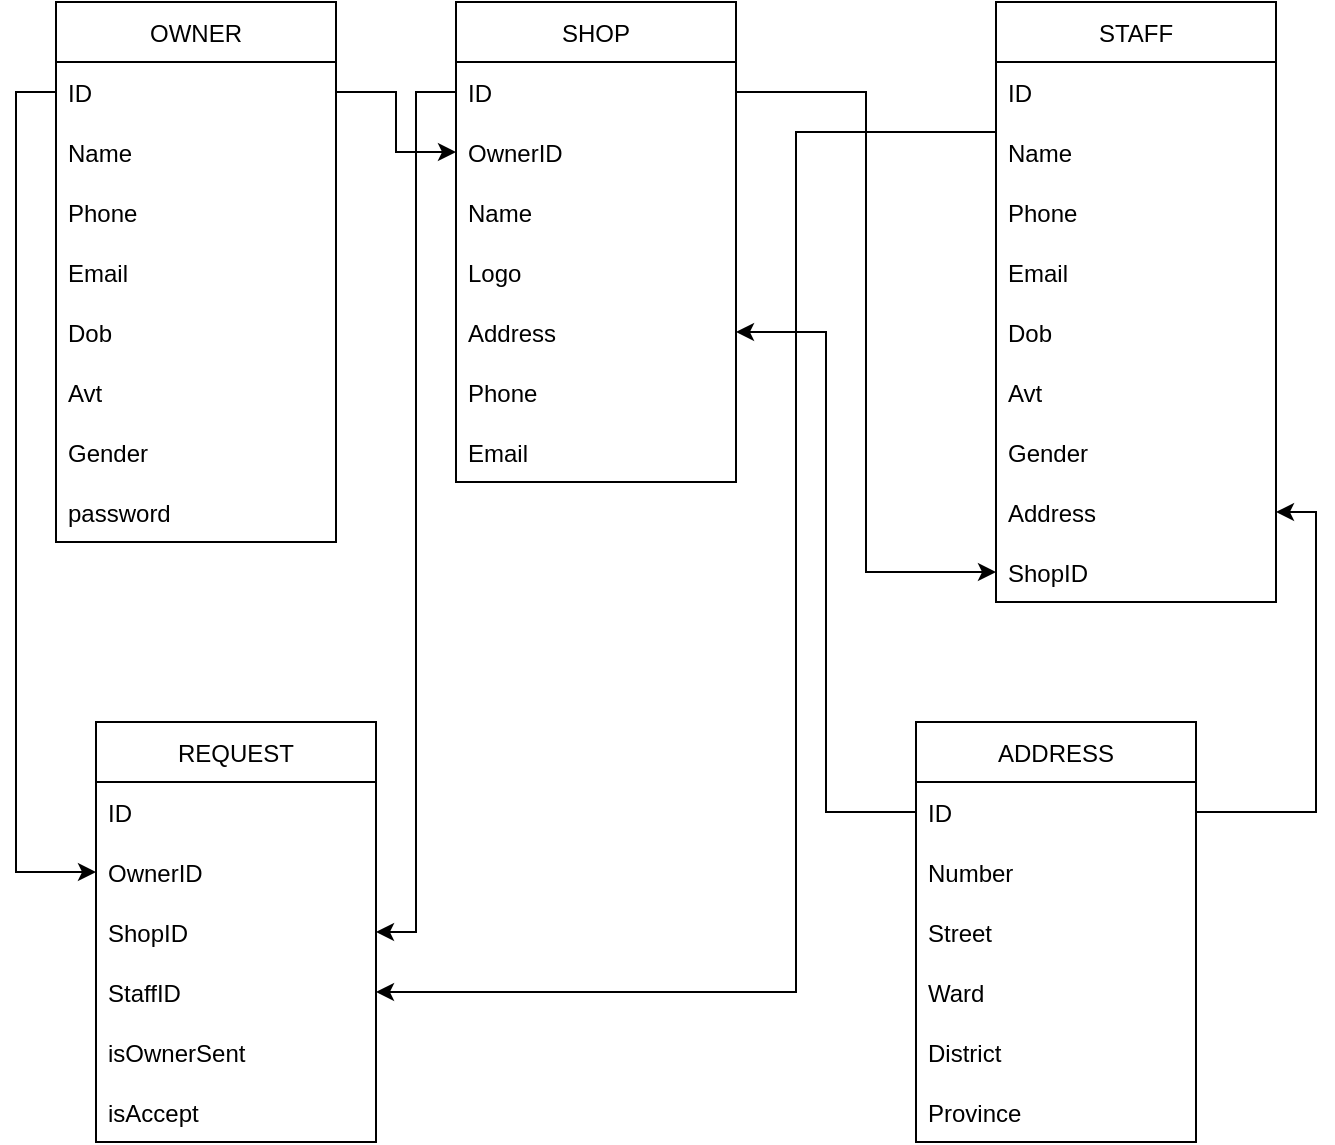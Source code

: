 <mxfile version="20.0.4" type="github" pages="2">
  <diagram id="JUxt1O2kc_LU5nAj6mKD" name="Page-1">
    <mxGraphModel dx="1038" dy="481" grid="1" gridSize="10" guides="1" tooltips="1" connect="1" arrows="1" fold="1" page="1" pageScale="1" pageWidth="850" pageHeight="1100" math="0" shadow="0">
      <root>
        <mxCell id="0" />
        <mxCell id="1" parent="0" />
        <mxCell id="y7rRm6X_nXGNwZFlBigh-1" value="OWNER" style="swimlane;fontStyle=0;childLayout=stackLayout;horizontal=1;startSize=30;horizontalStack=0;resizeParent=1;resizeParentMax=0;resizeLast=0;collapsible=1;marginBottom=0;" parent="1" vertex="1">
          <mxGeometry x="80" y="70" width="140" height="270" as="geometry" />
        </mxCell>
        <mxCell id="y7rRm6X_nXGNwZFlBigh-2" value="ID" style="text;strokeColor=none;fillColor=none;align=left;verticalAlign=middle;spacingLeft=4;spacingRight=4;overflow=hidden;points=[[0,0.5],[1,0.5]];portConstraint=eastwest;rotatable=0;" parent="y7rRm6X_nXGNwZFlBigh-1" vertex="1">
          <mxGeometry y="30" width="140" height="30" as="geometry" />
        </mxCell>
        <mxCell id="y7rRm6X_nXGNwZFlBigh-3" value="Name" style="text;strokeColor=none;fillColor=none;align=left;verticalAlign=middle;spacingLeft=4;spacingRight=4;overflow=hidden;points=[[0,0.5],[1,0.5]];portConstraint=eastwest;rotatable=0;" parent="y7rRm6X_nXGNwZFlBigh-1" vertex="1">
          <mxGeometry y="60" width="140" height="30" as="geometry" />
        </mxCell>
        <mxCell id="y7rRm6X_nXGNwZFlBigh-4" value="Phone" style="text;strokeColor=none;fillColor=none;align=left;verticalAlign=middle;spacingLeft=4;spacingRight=4;overflow=hidden;points=[[0,0.5],[1,0.5]];portConstraint=eastwest;rotatable=0;" parent="y7rRm6X_nXGNwZFlBigh-1" vertex="1">
          <mxGeometry y="90" width="140" height="30" as="geometry" />
        </mxCell>
        <mxCell id="y7rRm6X_nXGNwZFlBigh-8" value="Email" style="text;strokeColor=none;fillColor=none;align=left;verticalAlign=middle;spacingLeft=4;spacingRight=4;overflow=hidden;points=[[0,0.5],[1,0.5]];portConstraint=eastwest;rotatable=0;" parent="y7rRm6X_nXGNwZFlBigh-1" vertex="1">
          <mxGeometry y="120" width="140" height="30" as="geometry" />
        </mxCell>
        <mxCell id="y7rRm6X_nXGNwZFlBigh-7" value="Dob" style="text;strokeColor=none;fillColor=none;align=left;verticalAlign=middle;spacingLeft=4;spacingRight=4;overflow=hidden;points=[[0,0.5],[1,0.5]];portConstraint=eastwest;rotatable=0;" parent="y7rRm6X_nXGNwZFlBigh-1" vertex="1">
          <mxGeometry y="150" width="140" height="30" as="geometry" />
        </mxCell>
        <mxCell id="y7rRm6X_nXGNwZFlBigh-6" value="Avt" style="text;strokeColor=none;fillColor=none;align=left;verticalAlign=middle;spacingLeft=4;spacingRight=4;overflow=hidden;points=[[0,0.5],[1,0.5]];portConstraint=eastwest;rotatable=0;" parent="y7rRm6X_nXGNwZFlBigh-1" vertex="1">
          <mxGeometry y="180" width="140" height="30" as="geometry" />
        </mxCell>
        <mxCell id="y7rRm6X_nXGNwZFlBigh-5" value="Gender" style="text;strokeColor=none;fillColor=none;align=left;verticalAlign=middle;spacingLeft=4;spacingRight=4;overflow=hidden;points=[[0,0.5],[1,0.5]];portConstraint=eastwest;rotatable=0;" parent="y7rRm6X_nXGNwZFlBigh-1" vertex="1">
          <mxGeometry y="210" width="140" height="30" as="geometry" />
        </mxCell>
        <mxCell id="xCAFYzhmPHi7iPAc88Ck-2" value="password" style="text;strokeColor=none;fillColor=none;align=left;verticalAlign=middle;spacingLeft=4;spacingRight=4;overflow=hidden;points=[[0,0.5],[1,0.5]];portConstraint=eastwest;rotatable=0;" vertex="1" parent="y7rRm6X_nXGNwZFlBigh-1">
          <mxGeometry y="240" width="140" height="30" as="geometry" />
        </mxCell>
        <mxCell id="y7rRm6X_nXGNwZFlBigh-9" value="SHOP" style="swimlane;fontStyle=0;childLayout=stackLayout;horizontal=1;startSize=30;horizontalStack=0;resizeParent=1;resizeParentMax=0;resizeLast=0;collapsible=1;marginBottom=0;" parent="1" vertex="1">
          <mxGeometry x="280" y="70" width="140" height="240" as="geometry" />
        </mxCell>
        <mxCell id="y7rRm6X_nXGNwZFlBigh-10" value="ID" style="text;strokeColor=none;fillColor=none;align=left;verticalAlign=middle;spacingLeft=4;spacingRight=4;overflow=hidden;points=[[0,0.5],[1,0.5]];portConstraint=eastwest;rotatable=0;" parent="y7rRm6X_nXGNwZFlBigh-9" vertex="1">
          <mxGeometry y="30" width="140" height="30" as="geometry" />
        </mxCell>
        <mxCell id="y7rRm6X_nXGNwZFlBigh-11" value="OwnerID" style="text;strokeColor=none;fillColor=none;align=left;verticalAlign=middle;spacingLeft=4;spacingRight=4;overflow=hidden;points=[[0,0.5],[1,0.5]];portConstraint=eastwest;rotatable=0;" parent="y7rRm6X_nXGNwZFlBigh-9" vertex="1">
          <mxGeometry y="60" width="140" height="30" as="geometry" />
        </mxCell>
        <mxCell id="y7rRm6X_nXGNwZFlBigh-12" value="Name" style="text;strokeColor=none;fillColor=none;align=left;verticalAlign=middle;spacingLeft=4;spacingRight=4;overflow=hidden;points=[[0,0.5],[1,0.5]];portConstraint=eastwest;rotatable=0;" parent="y7rRm6X_nXGNwZFlBigh-9" vertex="1">
          <mxGeometry y="90" width="140" height="30" as="geometry" />
        </mxCell>
        <mxCell id="y7rRm6X_nXGNwZFlBigh-16" value="Logo" style="text;strokeColor=none;fillColor=none;align=left;verticalAlign=middle;spacingLeft=4;spacingRight=4;overflow=hidden;points=[[0,0.5],[1,0.5]];portConstraint=eastwest;rotatable=0;" parent="y7rRm6X_nXGNwZFlBigh-9" vertex="1">
          <mxGeometry y="120" width="140" height="30" as="geometry" />
        </mxCell>
        <mxCell id="y7rRm6X_nXGNwZFlBigh-15" value="Address" style="text;strokeColor=none;fillColor=none;align=left;verticalAlign=middle;spacingLeft=4;spacingRight=4;overflow=hidden;points=[[0,0.5],[1,0.5]];portConstraint=eastwest;rotatable=0;" parent="y7rRm6X_nXGNwZFlBigh-9" vertex="1">
          <mxGeometry y="150" width="140" height="30" as="geometry" />
        </mxCell>
        <mxCell id="y7rRm6X_nXGNwZFlBigh-14" value="Phone" style="text;strokeColor=none;fillColor=none;align=left;verticalAlign=middle;spacingLeft=4;spacingRight=4;overflow=hidden;points=[[0,0.5],[1,0.5]];portConstraint=eastwest;rotatable=0;" parent="y7rRm6X_nXGNwZFlBigh-9" vertex="1">
          <mxGeometry y="180" width="140" height="30" as="geometry" />
        </mxCell>
        <mxCell id="y7rRm6X_nXGNwZFlBigh-13" value="Email" style="text;strokeColor=none;fillColor=none;align=left;verticalAlign=middle;spacingLeft=4;spacingRight=4;overflow=hidden;points=[[0,0.5],[1,0.5]];portConstraint=eastwest;rotatable=0;" parent="y7rRm6X_nXGNwZFlBigh-9" vertex="1">
          <mxGeometry y="210" width="140" height="30" as="geometry" />
        </mxCell>
        <mxCell id="y7rRm6X_nXGNwZFlBigh-21" value="STAFF" style="swimlane;fontStyle=0;childLayout=stackLayout;horizontal=1;startSize=30;horizontalStack=0;resizeParent=1;resizeParentMax=0;resizeLast=0;collapsible=1;marginBottom=0;" parent="1" vertex="1">
          <mxGeometry x="550" y="70" width="140" height="300" as="geometry" />
        </mxCell>
        <mxCell id="y7rRm6X_nXGNwZFlBigh-22" value="ID" style="text;strokeColor=none;fillColor=none;align=left;verticalAlign=middle;spacingLeft=4;spacingRight=4;overflow=hidden;points=[[0,0.5],[1,0.5]];portConstraint=eastwest;rotatable=0;" parent="y7rRm6X_nXGNwZFlBigh-21" vertex="1">
          <mxGeometry y="30" width="140" height="30" as="geometry" />
        </mxCell>
        <mxCell id="y7rRm6X_nXGNwZFlBigh-23" value="Name" style="text;strokeColor=none;fillColor=none;align=left;verticalAlign=middle;spacingLeft=4;spacingRight=4;overflow=hidden;points=[[0,0.5],[1,0.5]];portConstraint=eastwest;rotatable=0;" parent="y7rRm6X_nXGNwZFlBigh-21" vertex="1">
          <mxGeometry y="60" width="140" height="30" as="geometry" />
        </mxCell>
        <mxCell id="y7rRm6X_nXGNwZFlBigh-24" value="Phone" style="text;strokeColor=none;fillColor=none;align=left;verticalAlign=middle;spacingLeft=4;spacingRight=4;overflow=hidden;points=[[0,0.5],[1,0.5]];portConstraint=eastwest;rotatable=0;" parent="y7rRm6X_nXGNwZFlBigh-21" vertex="1">
          <mxGeometry y="90" width="140" height="30" as="geometry" />
        </mxCell>
        <mxCell id="y7rRm6X_nXGNwZFlBigh-25" value="Email" style="text;strokeColor=none;fillColor=none;align=left;verticalAlign=middle;spacingLeft=4;spacingRight=4;overflow=hidden;points=[[0,0.5],[1,0.5]];portConstraint=eastwest;rotatable=0;" parent="y7rRm6X_nXGNwZFlBigh-21" vertex="1">
          <mxGeometry y="120" width="140" height="30" as="geometry" />
        </mxCell>
        <mxCell id="y7rRm6X_nXGNwZFlBigh-26" value="Dob" style="text;strokeColor=none;fillColor=none;align=left;verticalAlign=middle;spacingLeft=4;spacingRight=4;overflow=hidden;points=[[0,0.5],[1,0.5]];portConstraint=eastwest;rotatable=0;" parent="y7rRm6X_nXGNwZFlBigh-21" vertex="1">
          <mxGeometry y="150" width="140" height="30" as="geometry" />
        </mxCell>
        <mxCell id="y7rRm6X_nXGNwZFlBigh-27" value="Avt" style="text;strokeColor=none;fillColor=none;align=left;verticalAlign=middle;spacingLeft=4;spacingRight=4;overflow=hidden;points=[[0,0.5],[1,0.5]];portConstraint=eastwest;rotatable=0;" parent="y7rRm6X_nXGNwZFlBigh-21" vertex="1">
          <mxGeometry y="180" width="140" height="30" as="geometry" />
        </mxCell>
        <mxCell id="y7rRm6X_nXGNwZFlBigh-28" value="Gender" style="text;strokeColor=none;fillColor=none;align=left;verticalAlign=middle;spacingLeft=4;spacingRight=4;overflow=hidden;points=[[0,0.5],[1,0.5]];portConstraint=eastwest;rotatable=0;" parent="y7rRm6X_nXGNwZFlBigh-21" vertex="1">
          <mxGeometry y="210" width="140" height="30" as="geometry" />
        </mxCell>
        <mxCell id="xCAFYzhmPHi7iPAc88Ck-1" value="Address" style="text;strokeColor=none;fillColor=none;align=left;verticalAlign=middle;spacingLeft=4;spacingRight=4;overflow=hidden;points=[[0,0.5],[1,0.5]];portConstraint=eastwest;rotatable=0;" vertex="1" parent="y7rRm6X_nXGNwZFlBigh-21">
          <mxGeometry y="240" width="140" height="30" as="geometry" />
        </mxCell>
        <mxCell id="y7rRm6X_nXGNwZFlBigh-29" value="ShopID" style="text;strokeColor=none;fillColor=none;align=left;verticalAlign=middle;spacingLeft=4;spacingRight=4;overflow=hidden;points=[[0,0.5],[1,0.5]];portConstraint=eastwest;rotatable=0;" parent="y7rRm6X_nXGNwZFlBigh-21" vertex="1">
          <mxGeometry y="270" width="140" height="30" as="geometry" />
        </mxCell>
        <mxCell id="y7rRm6X_nXGNwZFlBigh-30" style="edgeStyle=orthogonalEdgeStyle;rounded=0;orthogonalLoop=1;jettySize=auto;html=1;exitX=1;exitY=0.5;exitDx=0;exitDy=0;entryX=0;entryY=0.5;entryDx=0;entryDy=0;" parent="1" source="y7rRm6X_nXGNwZFlBigh-2" target="y7rRm6X_nXGNwZFlBigh-11" edge="1">
          <mxGeometry relative="1" as="geometry" />
        </mxCell>
        <mxCell id="y7rRm6X_nXGNwZFlBigh-31" style="edgeStyle=orthogonalEdgeStyle;rounded=0;orthogonalLoop=1;jettySize=auto;html=1;exitX=1;exitY=0.5;exitDx=0;exitDy=0;entryX=0;entryY=0.5;entryDx=0;entryDy=0;" parent="1" source="y7rRm6X_nXGNwZFlBigh-10" target="y7rRm6X_nXGNwZFlBigh-29" edge="1">
          <mxGeometry relative="1" as="geometry" />
        </mxCell>
        <mxCell id="StBgvOe72JehOjjqjs5l-1" value="REQUEST" style="swimlane;fontStyle=0;childLayout=stackLayout;horizontal=1;startSize=30;horizontalStack=0;resizeParent=1;resizeParentMax=0;resizeLast=0;collapsible=1;marginBottom=0;" parent="1" vertex="1">
          <mxGeometry x="100" y="430" width="140" height="210" as="geometry" />
        </mxCell>
        <mxCell id="StBgvOe72JehOjjqjs5l-2" value="ID" style="text;strokeColor=none;fillColor=none;align=left;verticalAlign=middle;spacingLeft=4;spacingRight=4;overflow=hidden;points=[[0,0.5],[1,0.5]];portConstraint=eastwest;rotatable=0;" parent="StBgvOe72JehOjjqjs5l-1" vertex="1">
          <mxGeometry y="30" width="140" height="30" as="geometry" />
        </mxCell>
        <mxCell id="StBgvOe72JehOjjqjs5l-3" value="OwnerID" style="text;strokeColor=none;fillColor=none;align=left;verticalAlign=middle;spacingLeft=4;spacingRight=4;overflow=hidden;points=[[0,0.5],[1,0.5]];portConstraint=eastwest;rotatable=0;" parent="StBgvOe72JehOjjqjs5l-1" vertex="1">
          <mxGeometry y="60" width="140" height="30" as="geometry" />
        </mxCell>
        <mxCell id="StBgvOe72JehOjjqjs5l-4" value="ShopID" style="text;strokeColor=none;fillColor=none;align=left;verticalAlign=middle;spacingLeft=4;spacingRight=4;overflow=hidden;points=[[0,0.5],[1,0.5]];portConstraint=eastwest;rotatable=0;" parent="StBgvOe72JehOjjqjs5l-1" vertex="1">
          <mxGeometry y="90" width="140" height="30" as="geometry" />
        </mxCell>
        <mxCell id="StBgvOe72JehOjjqjs5l-7" value="StaffID" style="text;strokeColor=none;fillColor=none;align=left;verticalAlign=middle;spacingLeft=4;spacingRight=4;overflow=hidden;points=[[0,0.5],[1,0.5]];portConstraint=eastwest;rotatable=0;" parent="StBgvOe72JehOjjqjs5l-1" vertex="1">
          <mxGeometry y="120" width="140" height="30" as="geometry" />
        </mxCell>
        <mxCell id="StBgvOe72JehOjjqjs5l-6" value="isOwnerSent" style="text;strokeColor=none;fillColor=none;align=left;verticalAlign=middle;spacingLeft=4;spacingRight=4;overflow=hidden;points=[[0,0.5],[1,0.5]];portConstraint=eastwest;rotatable=0;" parent="StBgvOe72JehOjjqjs5l-1" vertex="1">
          <mxGeometry y="150" width="140" height="30" as="geometry" />
        </mxCell>
        <mxCell id="StBgvOe72JehOjjqjs5l-5" value="isAccept" style="text;strokeColor=none;fillColor=none;align=left;verticalAlign=middle;spacingLeft=4;spacingRight=4;overflow=hidden;points=[[0,0.5],[1,0.5]];portConstraint=eastwest;rotatable=0;" parent="StBgvOe72JehOjjqjs5l-1" vertex="1">
          <mxGeometry y="180" width="140" height="30" as="geometry" />
        </mxCell>
        <mxCell id="xCAFYzhmPHi7iPAc88Ck-3" value="ADDRESS" style="swimlane;fontStyle=0;childLayout=stackLayout;horizontal=1;startSize=30;horizontalStack=0;resizeParent=1;resizeParentMax=0;resizeLast=0;collapsible=1;marginBottom=0;" vertex="1" parent="1">
          <mxGeometry x="510" y="430" width="140" height="210" as="geometry" />
        </mxCell>
        <mxCell id="xCAFYzhmPHi7iPAc88Ck-4" value="ID" style="text;strokeColor=none;fillColor=none;align=left;verticalAlign=middle;spacingLeft=4;spacingRight=4;overflow=hidden;points=[[0,0.5],[1,0.5]];portConstraint=eastwest;rotatable=0;" vertex="1" parent="xCAFYzhmPHi7iPAc88Ck-3">
          <mxGeometry y="30" width="140" height="30" as="geometry" />
        </mxCell>
        <mxCell id="xCAFYzhmPHi7iPAc88Ck-5" value="Number" style="text;strokeColor=none;fillColor=none;align=left;verticalAlign=middle;spacingLeft=4;spacingRight=4;overflow=hidden;points=[[0,0.5],[1,0.5]];portConstraint=eastwest;rotatable=0;" vertex="1" parent="xCAFYzhmPHi7iPAc88Ck-3">
          <mxGeometry y="60" width="140" height="30" as="geometry" />
        </mxCell>
        <mxCell id="xCAFYzhmPHi7iPAc88Ck-6" value="Street" style="text;strokeColor=none;fillColor=none;align=left;verticalAlign=middle;spacingLeft=4;spacingRight=4;overflow=hidden;points=[[0,0.5],[1,0.5]];portConstraint=eastwest;rotatable=0;" vertex="1" parent="xCAFYzhmPHi7iPAc88Ck-3">
          <mxGeometry y="90" width="140" height="30" as="geometry" />
        </mxCell>
        <mxCell id="xCAFYzhmPHi7iPAc88Ck-9" value="Ward" style="text;strokeColor=none;fillColor=none;align=left;verticalAlign=middle;spacingLeft=4;spacingRight=4;overflow=hidden;points=[[0,0.5],[1,0.5]];portConstraint=eastwest;rotatable=0;" vertex="1" parent="xCAFYzhmPHi7iPAc88Ck-3">
          <mxGeometry y="120" width="140" height="30" as="geometry" />
        </mxCell>
        <mxCell id="xCAFYzhmPHi7iPAc88Ck-8" value="District" style="text;strokeColor=none;fillColor=none;align=left;verticalAlign=middle;spacingLeft=4;spacingRight=4;overflow=hidden;points=[[0,0.5],[1,0.5]];portConstraint=eastwest;rotatable=0;" vertex="1" parent="xCAFYzhmPHi7iPAc88Ck-3">
          <mxGeometry y="150" width="140" height="30" as="geometry" />
        </mxCell>
        <mxCell id="xCAFYzhmPHi7iPAc88Ck-7" value="Province" style="text;strokeColor=none;fillColor=none;align=left;verticalAlign=middle;spacingLeft=4;spacingRight=4;overflow=hidden;points=[[0,0.5],[1,0.5]];portConstraint=eastwest;rotatable=0;" vertex="1" parent="xCAFYzhmPHi7iPAc88Ck-3">
          <mxGeometry y="180" width="140" height="30" as="geometry" />
        </mxCell>
        <mxCell id="xCAFYzhmPHi7iPAc88Ck-10" style="edgeStyle=orthogonalEdgeStyle;rounded=0;orthogonalLoop=1;jettySize=auto;html=1;exitX=0;exitY=0.5;exitDx=0;exitDy=0;entryX=1;entryY=0.5;entryDx=0;entryDy=0;" edge="1" parent="1" source="xCAFYzhmPHi7iPAc88Ck-4" target="y7rRm6X_nXGNwZFlBigh-15">
          <mxGeometry relative="1" as="geometry" />
        </mxCell>
        <mxCell id="xCAFYzhmPHi7iPAc88Ck-11" style="edgeStyle=orthogonalEdgeStyle;rounded=0;orthogonalLoop=1;jettySize=auto;html=1;exitX=1;exitY=0.5;exitDx=0;exitDy=0;entryX=1;entryY=0.5;entryDx=0;entryDy=0;" edge="1" parent="1" source="xCAFYzhmPHi7iPAc88Ck-4" target="xCAFYzhmPHi7iPAc88Ck-1">
          <mxGeometry relative="1" as="geometry" />
        </mxCell>
        <mxCell id="xCAFYzhmPHi7iPAc88Ck-12" style="edgeStyle=orthogonalEdgeStyle;rounded=0;orthogonalLoop=1;jettySize=auto;html=1;exitX=0;exitY=0.5;exitDx=0;exitDy=0;entryX=1;entryY=0.5;entryDx=0;entryDy=0;" edge="1" parent="1" source="y7rRm6X_nXGNwZFlBigh-22" target="StBgvOe72JehOjjqjs5l-7">
          <mxGeometry relative="1" as="geometry">
            <Array as="points">
              <mxPoint x="450" y="135" />
              <mxPoint x="450" y="565" />
            </Array>
          </mxGeometry>
        </mxCell>
        <mxCell id="xCAFYzhmPHi7iPAc88Ck-13" style="edgeStyle=orthogonalEdgeStyle;rounded=0;orthogonalLoop=1;jettySize=auto;html=1;exitX=0;exitY=0.5;exitDx=0;exitDy=0;entryX=1;entryY=0.5;entryDx=0;entryDy=0;" edge="1" parent="1" source="y7rRm6X_nXGNwZFlBigh-10" target="StBgvOe72JehOjjqjs5l-4">
          <mxGeometry relative="1" as="geometry" />
        </mxCell>
        <mxCell id="xCAFYzhmPHi7iPAc88Ck-14" style="edgeStyle=orthogonalEdgeStyle;rounded=0;orthogonalLoop=1;jettySize=auto;html=1;exitX=0;exitY=0.5;exitDx=0;exitDy=0;entryX=0;entryY=0.5;entryDx=0;entryDy=0;" edge="1" parent="1" source="y7rRm6X_nXGNwZFlBigh-2" target="StBgvOe72JehOjjqjs5l-3">
          <mxGeometry relative="1" as="geometry" />
        </mxCell>
      </root>
    </mxGraphModel>
  </diagram>
  <diagram id="Wli3RlsIbO0ijrqTCL5z" name="Page-2">
    <mxGraphModel dx="1038" dy="539" grid="1" gridSize="10" guides="1" tooltips="1" connect="1" arrows="1" fold="1" page="1" pageScale="1" pageWidth="850" pageHeight="1100" math="0" shadow="0">
      <root>
        <mxCell id="0" />
        <mxCell id="1" parent="0" />
      </root>
    </mxGraphModel>
  </diagram>
</mxfile>
